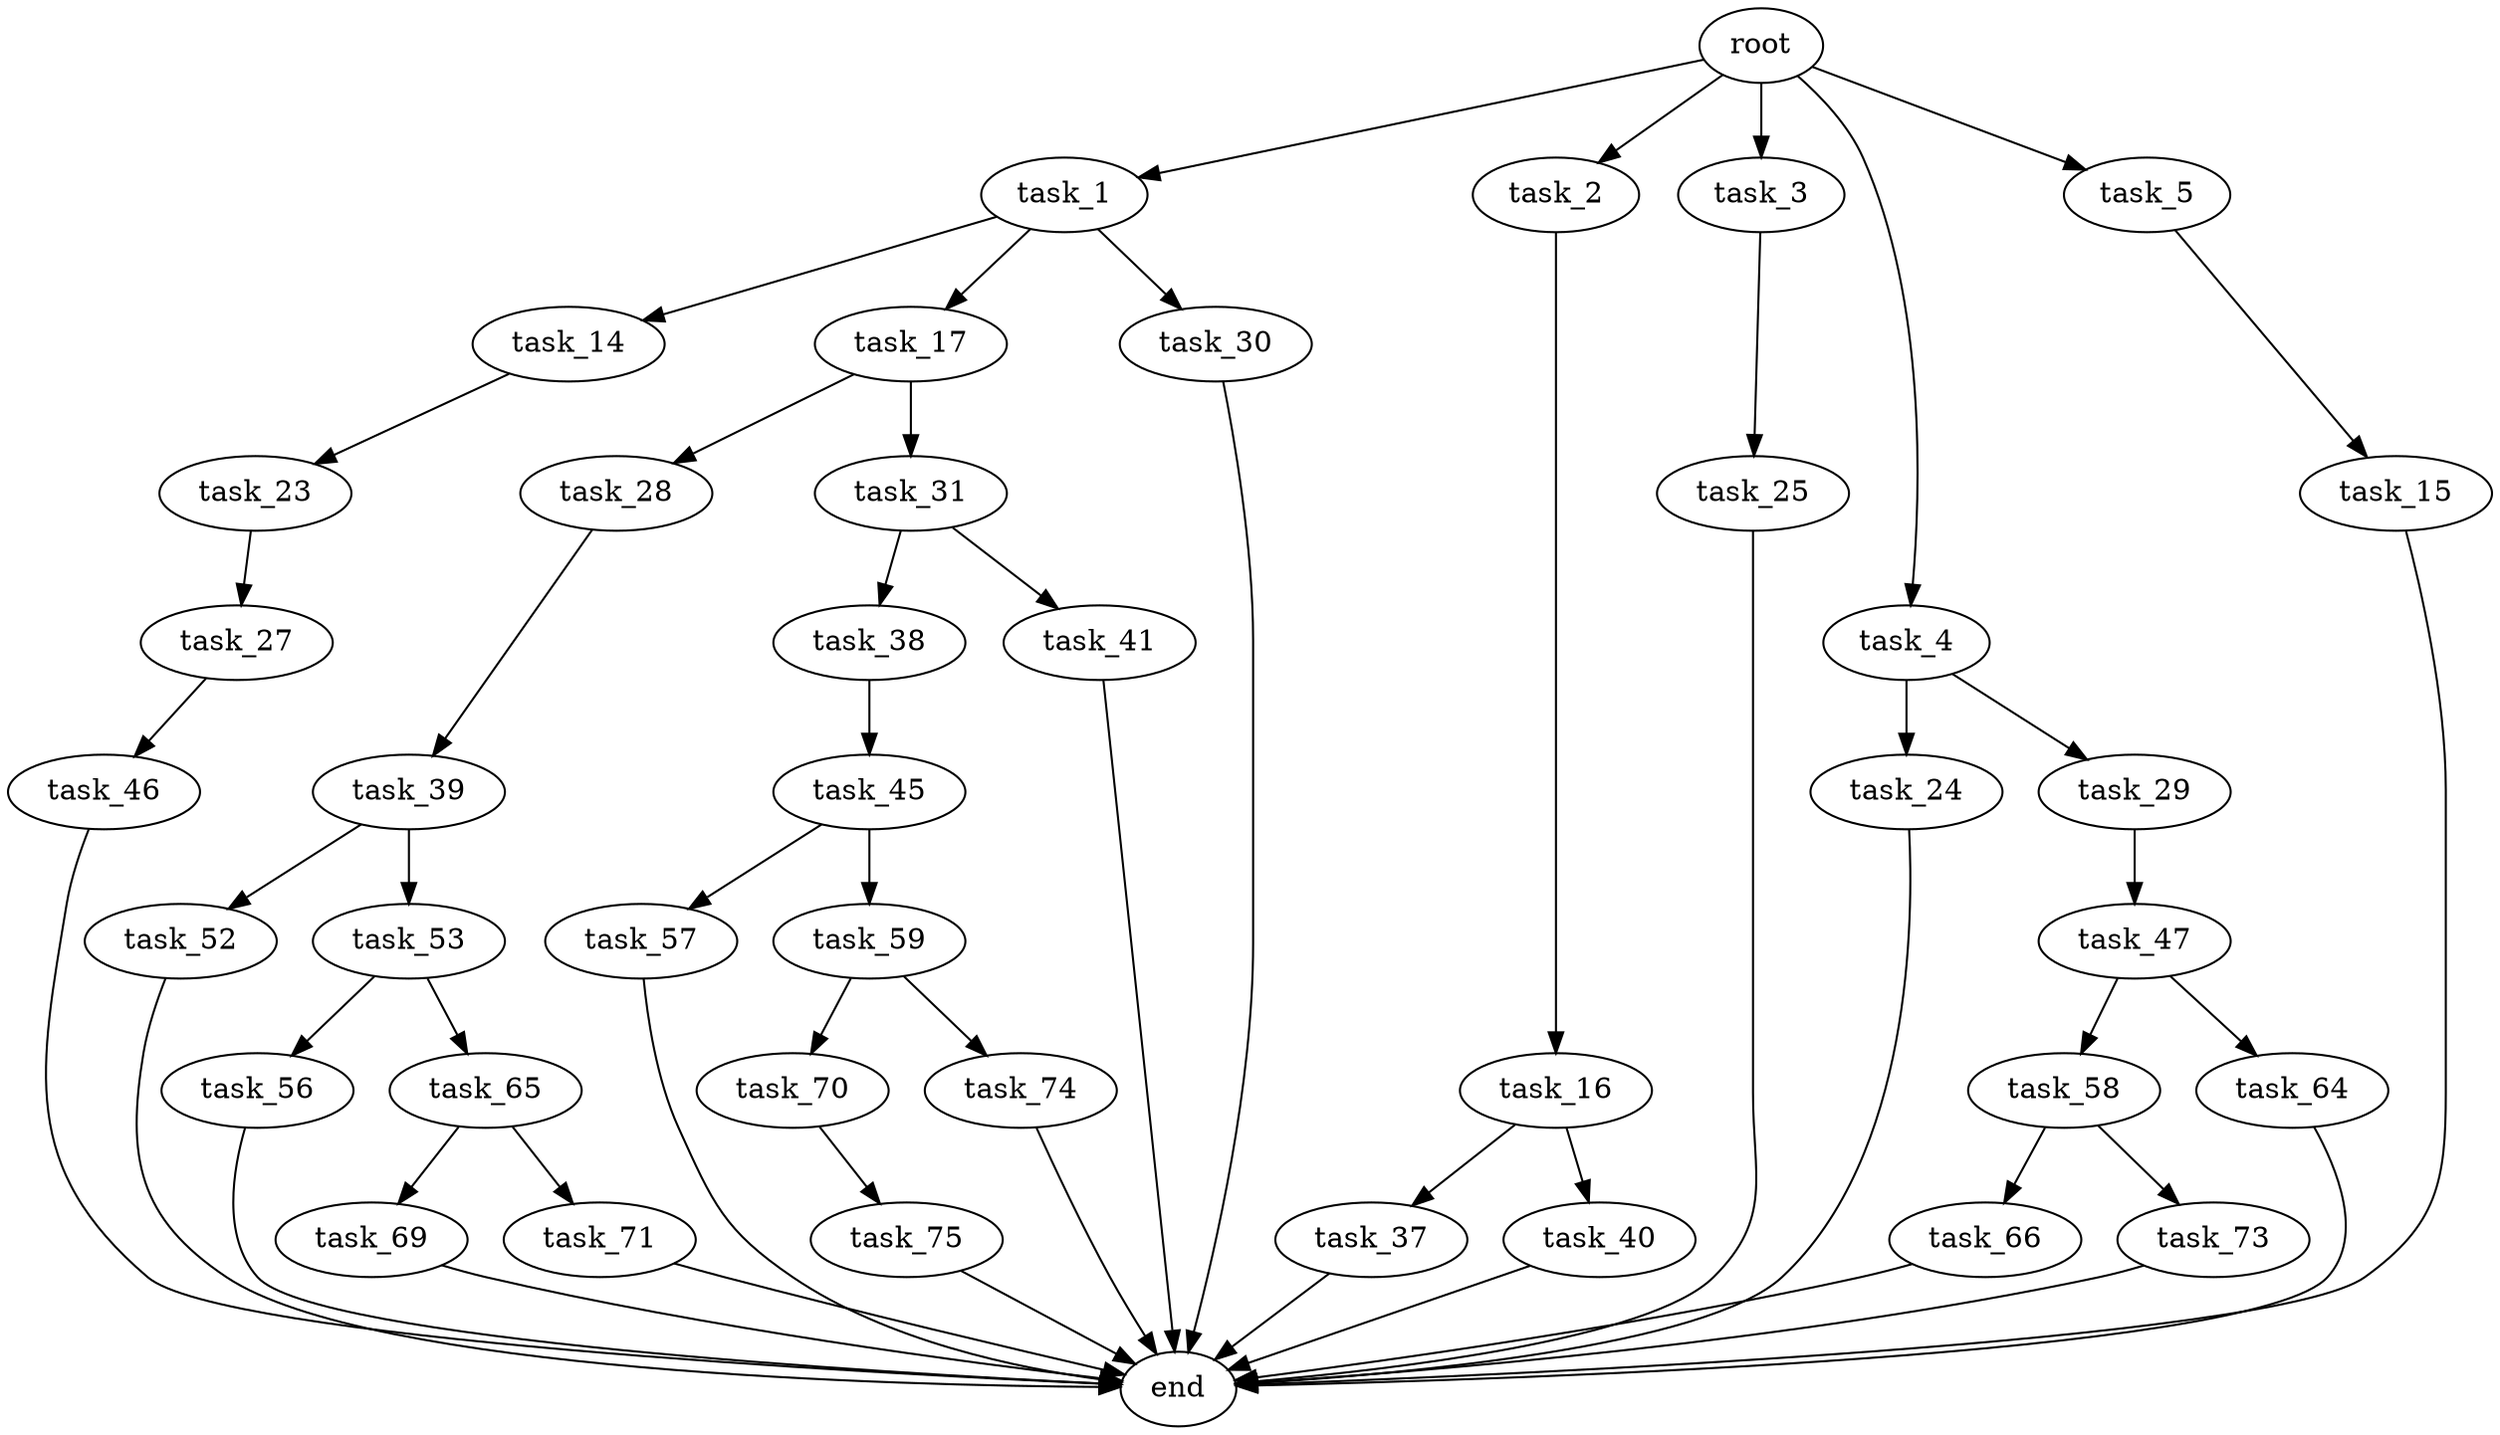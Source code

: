 digraph G {
  root [size="0.000000"];
  task_1 [size="53333577091.000000"];
  task_2 [size="7446872352.000000"];
  task_3 [size="8589934592.000000"];
  task_4 [size="134217728000.000000"];
  task_5 [size="271075872420.000000"];
  task_14 [size="136159034277.000000"];
  task_15 [size="134217728000.000000"];
  task_16 [size="91761289010.000000"];
  task_17 [size="28991029248.000000"];
  task_23 [size="68719476736.000000"];
  task_24 [size="1073741824000.000000"];
  task_25 [size="41678468687.000000"];
  task_27 [size="264662213369.000000"];
  task_28 [size="15659423182.000000"];
  task_29 [size="342515490376.000000"];
  task_30 [size="157800762889.000000"];
  task_31 [size="377717487402.000000"];
  task_37 [size="1073741824000.000000"];
  task_38 [size="231928233984.000000"];
  task_39 [size="664954398.000000"];
  task_40 [size="5272135890.000000"];
  task_41 [size="10098678953.000000"];
  task_45 [size="602552989397.000000"];
  task_46 [size="756147421493.000000"];
  task_47 [size="134217728000.000000"];
  task_52 [size="1029488122.000000"];
  task_53 [size="91084247413.000000"];
  task_56 [size="8589934592.000000"];
  task_57 [size="197622328208.000000"];
  task_58 [size="1073741824000.000000"];
  task_59 [size="411933048191.000000"];
  task_64 [size="134217728000.000000"];
  task_65 [size="1007526528261.000000"];
  task_66 [size="549755813888.000000"];
  task_69 [size="236848440460.000000"];
  task_70 [size="7324754902.000000"];
  task_71 [size="7143719643.000000"];
  task_73 [size="68719476736.000000"];
  task_74 [size="782757789696.000000"];
  task_75 [size="68719476736.000000"];
  end [size="0.000000"];

  root -> task_1 [size="1.000000"];
  root -> task_2 [size="1.000000"];
  root -> task_3 [size="1.000000"];
  root -> task_4 [size="1.000000"];
  root -> task_5 [size="1.000000"];
  task_1 -> task_14 [size="134217728.000000"];
  task_1 -> task_17 [size="134217728.000000"];
  task_1 -> task_30 [size="134217728.000000"];
  task_2 -> task_16 [size="536870912.000000"];
  task_3 -> task_25 [size="33554432.000000"];
  task_4 -> task_24 [size="209715200.000000"];
  task_4 -> task_29 [size="209715200.000000"];
  task_5 -> task_15 [size="301989888.000000"];
  task_14 -> task_23 [size="134217728.000000"];
  task_15 -> end [size="1.000000"];
  task_16 -> task_37 [size="134217728.000000"];
  task_16 -> task_40 [size="134217728.000000"];
  task_17 -> task_28 [size="75497472.000000"];
  task_17 -> task_31 [size="75497472.000000"];
  task_23 -> task_27 [size="134217728.000000"];
  task_24 -> end [size="1.000000"];
  task_25 -> end [size="1.000000"];
  task_27 -> task_46 [size="209715200.000000"];
  task_28 -> task_39 [size="75497472.000000"];
  task_29 -> task_47 [size="301989888.000000"];
  task_30 -> end [size="1.000000"];
  task_31 -> task_38 [size="301989888.000000"];
  task_31 -> task_41 [size="301989888.000000"];
  task_37 -> end [size="1.000000"];
  task_38 -> task_45 [size="301989888.000000"];
  task_39 -> task_52 [size="75497472.000000"];
  task_39 -> task_53 [size="75497472.000000"];
  task_40 -> end [size="1.000000"];
  task_41 -> end [size="1.000000"];
  task_45 -> task_57 [size="536870912.000000"];
  task_45 -> task_59 [size="536870912.000000"];
  task_46 -> end [size="1.000000"];
  task_47 -> task_58 [size="209715200.000000"];
  task_47 -> task_64 [size="209715200.000000"];
  task_52 -> end [size="1.000000"];
  task_53 -> task_56 [size="209715200.000000"];
  task_53 -> task_65 [size="209715200.000000"];
  task_56 -> end [size="1.000000"];
  task_57 -> end [size="1.000000"];
  task_58 -> task_66 [size="838860800.000000"];
  task_58 -> task_73 [size="838860800.000000"];
  task_59 -> task_70 [size="411041792.000000"];
  task_59 -> task_74 [size="411041792.000000"];
  task_64 -> end [size="1.000000"];
  task_65 -> task_69 [size="679477248.000000"];
  task_65 -> task_71 [size="679477248.000000"];
  task_66 -> end [size="1.000000"];
  task_69 -> end [size="1.000000"];
  task_70 -> task_75 [size="209715200.000000"];
  task_71 -> end [size="1.000000"];
  task_73 -> end [size="1.000000"];
  task_74 -> end [size="1.000000"];
  task_75 -> end [size="1.000000"];
}
